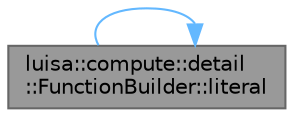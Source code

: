 digraph "luisa::compute::detail::FunctionBuilder::literal"
{
 // LATEX_PDF_SIZE
  bgcolor="transparent";
  edge [fontname=Helvetica,fontsize=10,labelfontname=Helvetica,labelfontsize=10];
  node [fontname=Helvetica,fontsize=10,shape=box,height=0.2,width=0.4];
  rankdir="LR";
  Node1 [id="Node000001",label="luisa::compute::detail\l::FunctionBuilder::literal",height=0.2,width=0.4,color="gray40", fillcolor="grey60", style="filled", fontcolor="black",tooltip="Create literal expression"];
  Node1 -> Node1 [id="edge1_Node000001_Node000001",color="steelblue1",style="solid",tooltip=" "];
}

